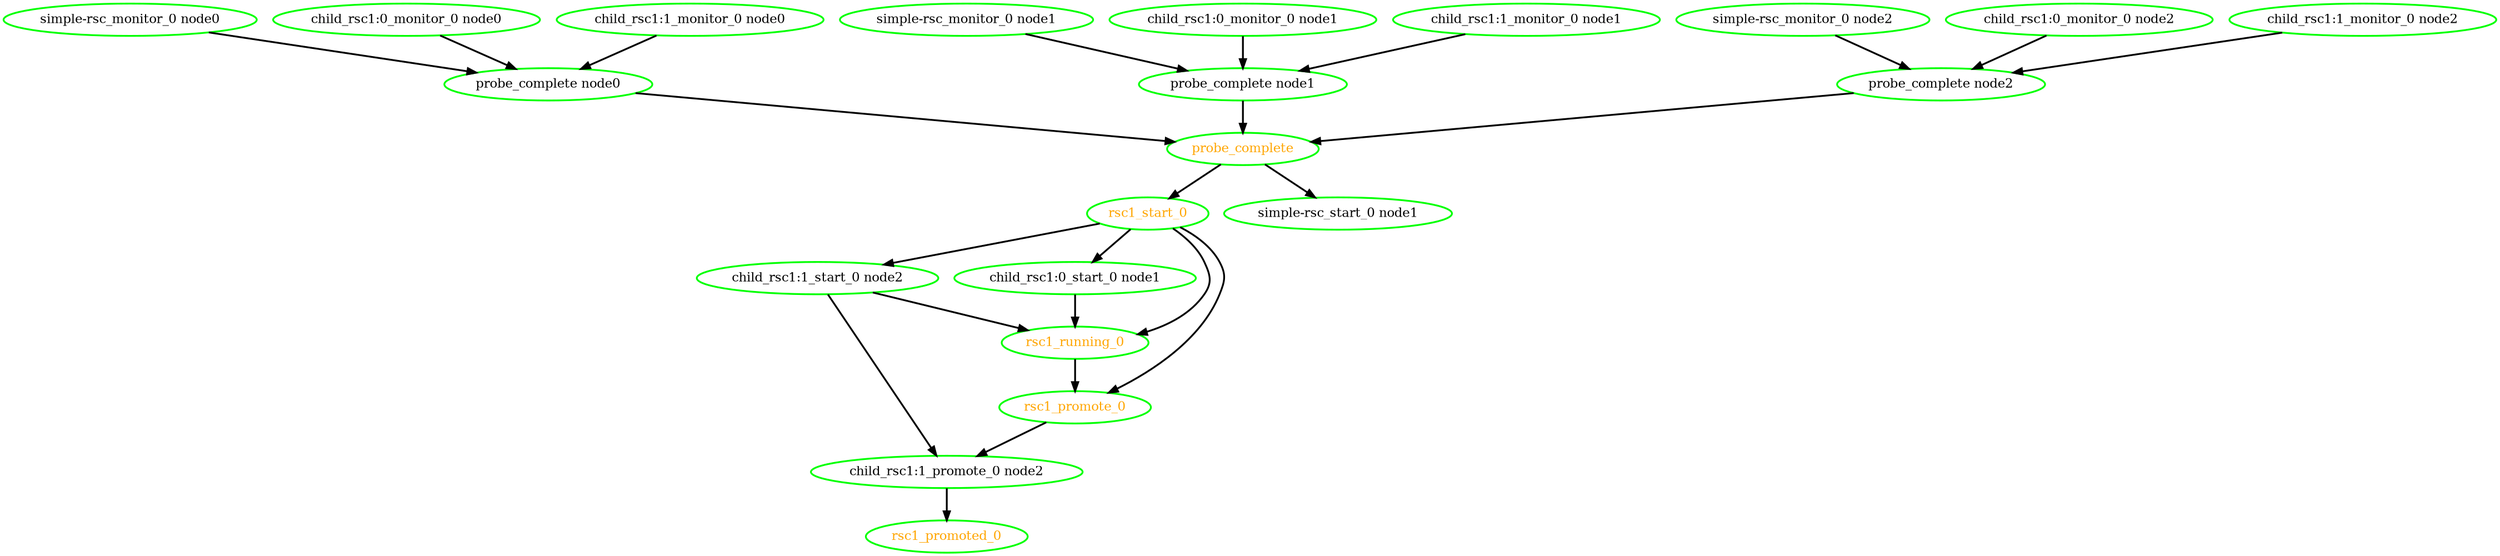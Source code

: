 digraph "g" {
	size = "30,30"
"probe_complete" [ style=bold color="green" fontcolor="orange" ]
"probe_complete node0" [ style=bold color="green" fontcolor="black" ]
"simple-rsc_monitor_0 node0" [ style=bold color="green" fontcolor="black" ]
"child_rsc1:0_monitor_0 node0" [ style=bold color="green" fontcolor="black" ]
"child_rsc1:1_monitor_0 node0" [ style=bold color="green" fontcolor="black" ]
"probe_complete node1" [ style=bold color="green" fontcolor="black" ]
"simple-rsc_monitor_0 node1" [ style=bold color="green" fontcolor="black" ]
"child_rsc1:0_monitor_0 node1" [ style=bold color="green" fontcolor="black" ]
"child_rsc1:1_monitor_0 node1" [ style=bold color="green" fontcolor="black" ]
"probe_complete node2" [ style=bold color="green" fontcolor="black" ]
"simple-rsc_monitor_0 node2" [ style=bold color="green" fontcolor="black" ]
"child_rsc1:0_monitor_0 node2" [ style=bold color="green" fontcolor="black" ]
"child_rsc1:1_monitor_0 node2" [ style=bold color="green" fontcolor="black" ]
"child_rsc1:1_start_0 node2" [ style=bold color="green" fontcolor="black" ]
"child_rsc1:1_promote_0 node2" [ style=bold color="green" fontcolor="black" ]
"child_rsc1:0_start_0 node1" [ style=bold color="green" fontcolor="black" ]
"rsc1_start_0" [ style=bold color="green" fontcolor="orange" ]
"rsc1_running_0" [ style=bold color="green" fontcolor="orange" ]
"rsc1_promote_0" [ style=bold color="green" fontcolor="orange" ]
"rsc1_promoted_0" [ style=bold color="green" fontcolor="orange" ]
"simple-rsc_start_0 node1" [ style=bold color="green" fontcolor="black" ]
"probe_complete node0" -> "probe_complete" [ style = bold]
"probe_complete node1" -> "probe_complete" [ style = bold]
"probe_complete node2" -> "probe_complete" [ style = bold]
"simple-rsc_monitor_0 node0" -> "probe_complete node0" [ style = bold]
"child_rsc1:0_monitor_0 node0" -> "probe_complete node0" [ style = bold]
"child_rsc1:1_monitor_0 node0" -> "probe_complete node0" [ style = bold]
"simple-rsc_monitor_0 node1" -> "probe_complete node1" [ style = bold]
"child_rsc1:0_monitor_0 node1" -> "probe_complete node1" [ style = bold]
"child_rsc1:1_monitor_0 node1" -> "probe_complete node1" [ style = bold]
"simple-rsc_monitor_0 node2" -> "probe_complete node2" [ style = bold]
"child_rsc1:0_monitor_0 node2" -> "probe_complete node2" [ style = bold]
"child_rsc1:1_monitor_0 node2" -> "probe_complete node2" [ style = bold]
"rsc1_start_0" -> "child_rsc1:1_start_0 node2" [ style = bold]
"child_rsc1:1_start_0 node2" -> "child_rsc1:1_promote_0 node2" [ style = bold]
"rsc1_promote_0" -> "child_rsc1:1_promote_0 node2" [ style = bold]
"rsc1_start_0" -> "child_rsc1:0_start_0 node1" [ style = bold]
"probe_complete" -> "rsc1_start_0" [ style = bold]
"child_rsc1:1_start_0 node2" -> "rsc1_running_0" [ style = bold]
"child_rsc1:0_start_0 node1" -> "rsc1_running_0" [ style = bold]
"rsc1_start_0" -> "rsc1_running_0" [ style = bold]
"rsc1_start_0" -> "rsc1_promote_0" [ style = bold]
"rsc1_running_0" -> "rsc1_promote_0" [ style = bold]
"child_rsc1:1_promote_0 node2" -> "rsc1_promoted_0" [ style = bold]
"probe_complete" -> "simple-rsc_start_0 node1" [ style = bold]
}
